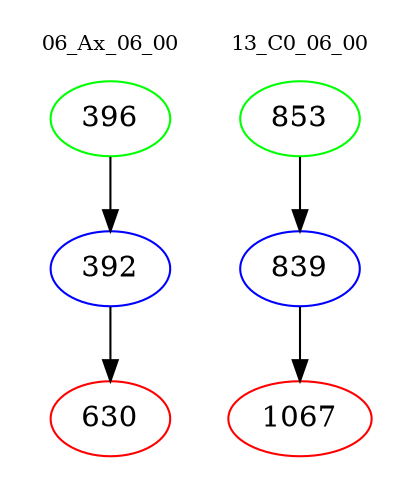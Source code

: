 digraph{
subgraph cluster_0 {
color = white
label = "06_Ax_06_00";
fontsize=10;
T0_396 [label="396", color="green"]
T0_396 -> T0_392 [color="black"]
T0_392 [label="392", color="blue"]
T0_392 -> T0_630 [color="black"]
T0_630 [label="630", color="red"]
}
subgraph cluster_1 {
color = white
label = "13_C0_06_00";
fontsize=10;
T1_853 [label="853", color="green"]
T1_853 -> T1_839 [color="black"]
T1_839 [label="839", color="blue"]
T1_839 -> T1_1067 [color="black"]
T1_1067 [label="1067", color="red"]
}
}

